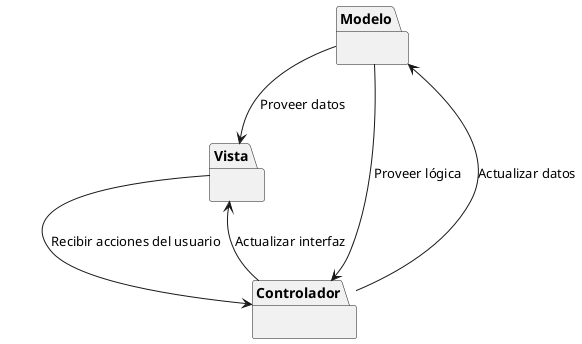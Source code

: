 @startuml

package "Modelo" as M {
}

package "Vista" as V {
}

package "Controlador" as C {
}

M --> V : Proveer datos
M --> C : Proveer lógica
C --> M : Actualizar datos
C --> V : Actualizar interfaz
V --> C : Recibir acciones del usuario

@enduml